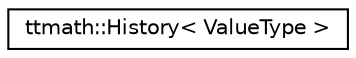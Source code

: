 digraph "Graphical Class Hierarchy"
{
 // LATEX_PDF_SIZE
  edge [fontname="Helvetica",fontsize="10",labelfontname="Helvetica",labelfontsize="10"];
  node [fontname="Helvetica",fontsize="10",shape=record];
  rankdir="LR";
  Node0 [label="ttmath::History\< ValueType \>",height=0.2,width=0.4,color="black", fillcolor="white", style="filled",URL="$classttmath_1_1_history.html",tooltip=" "];
}
